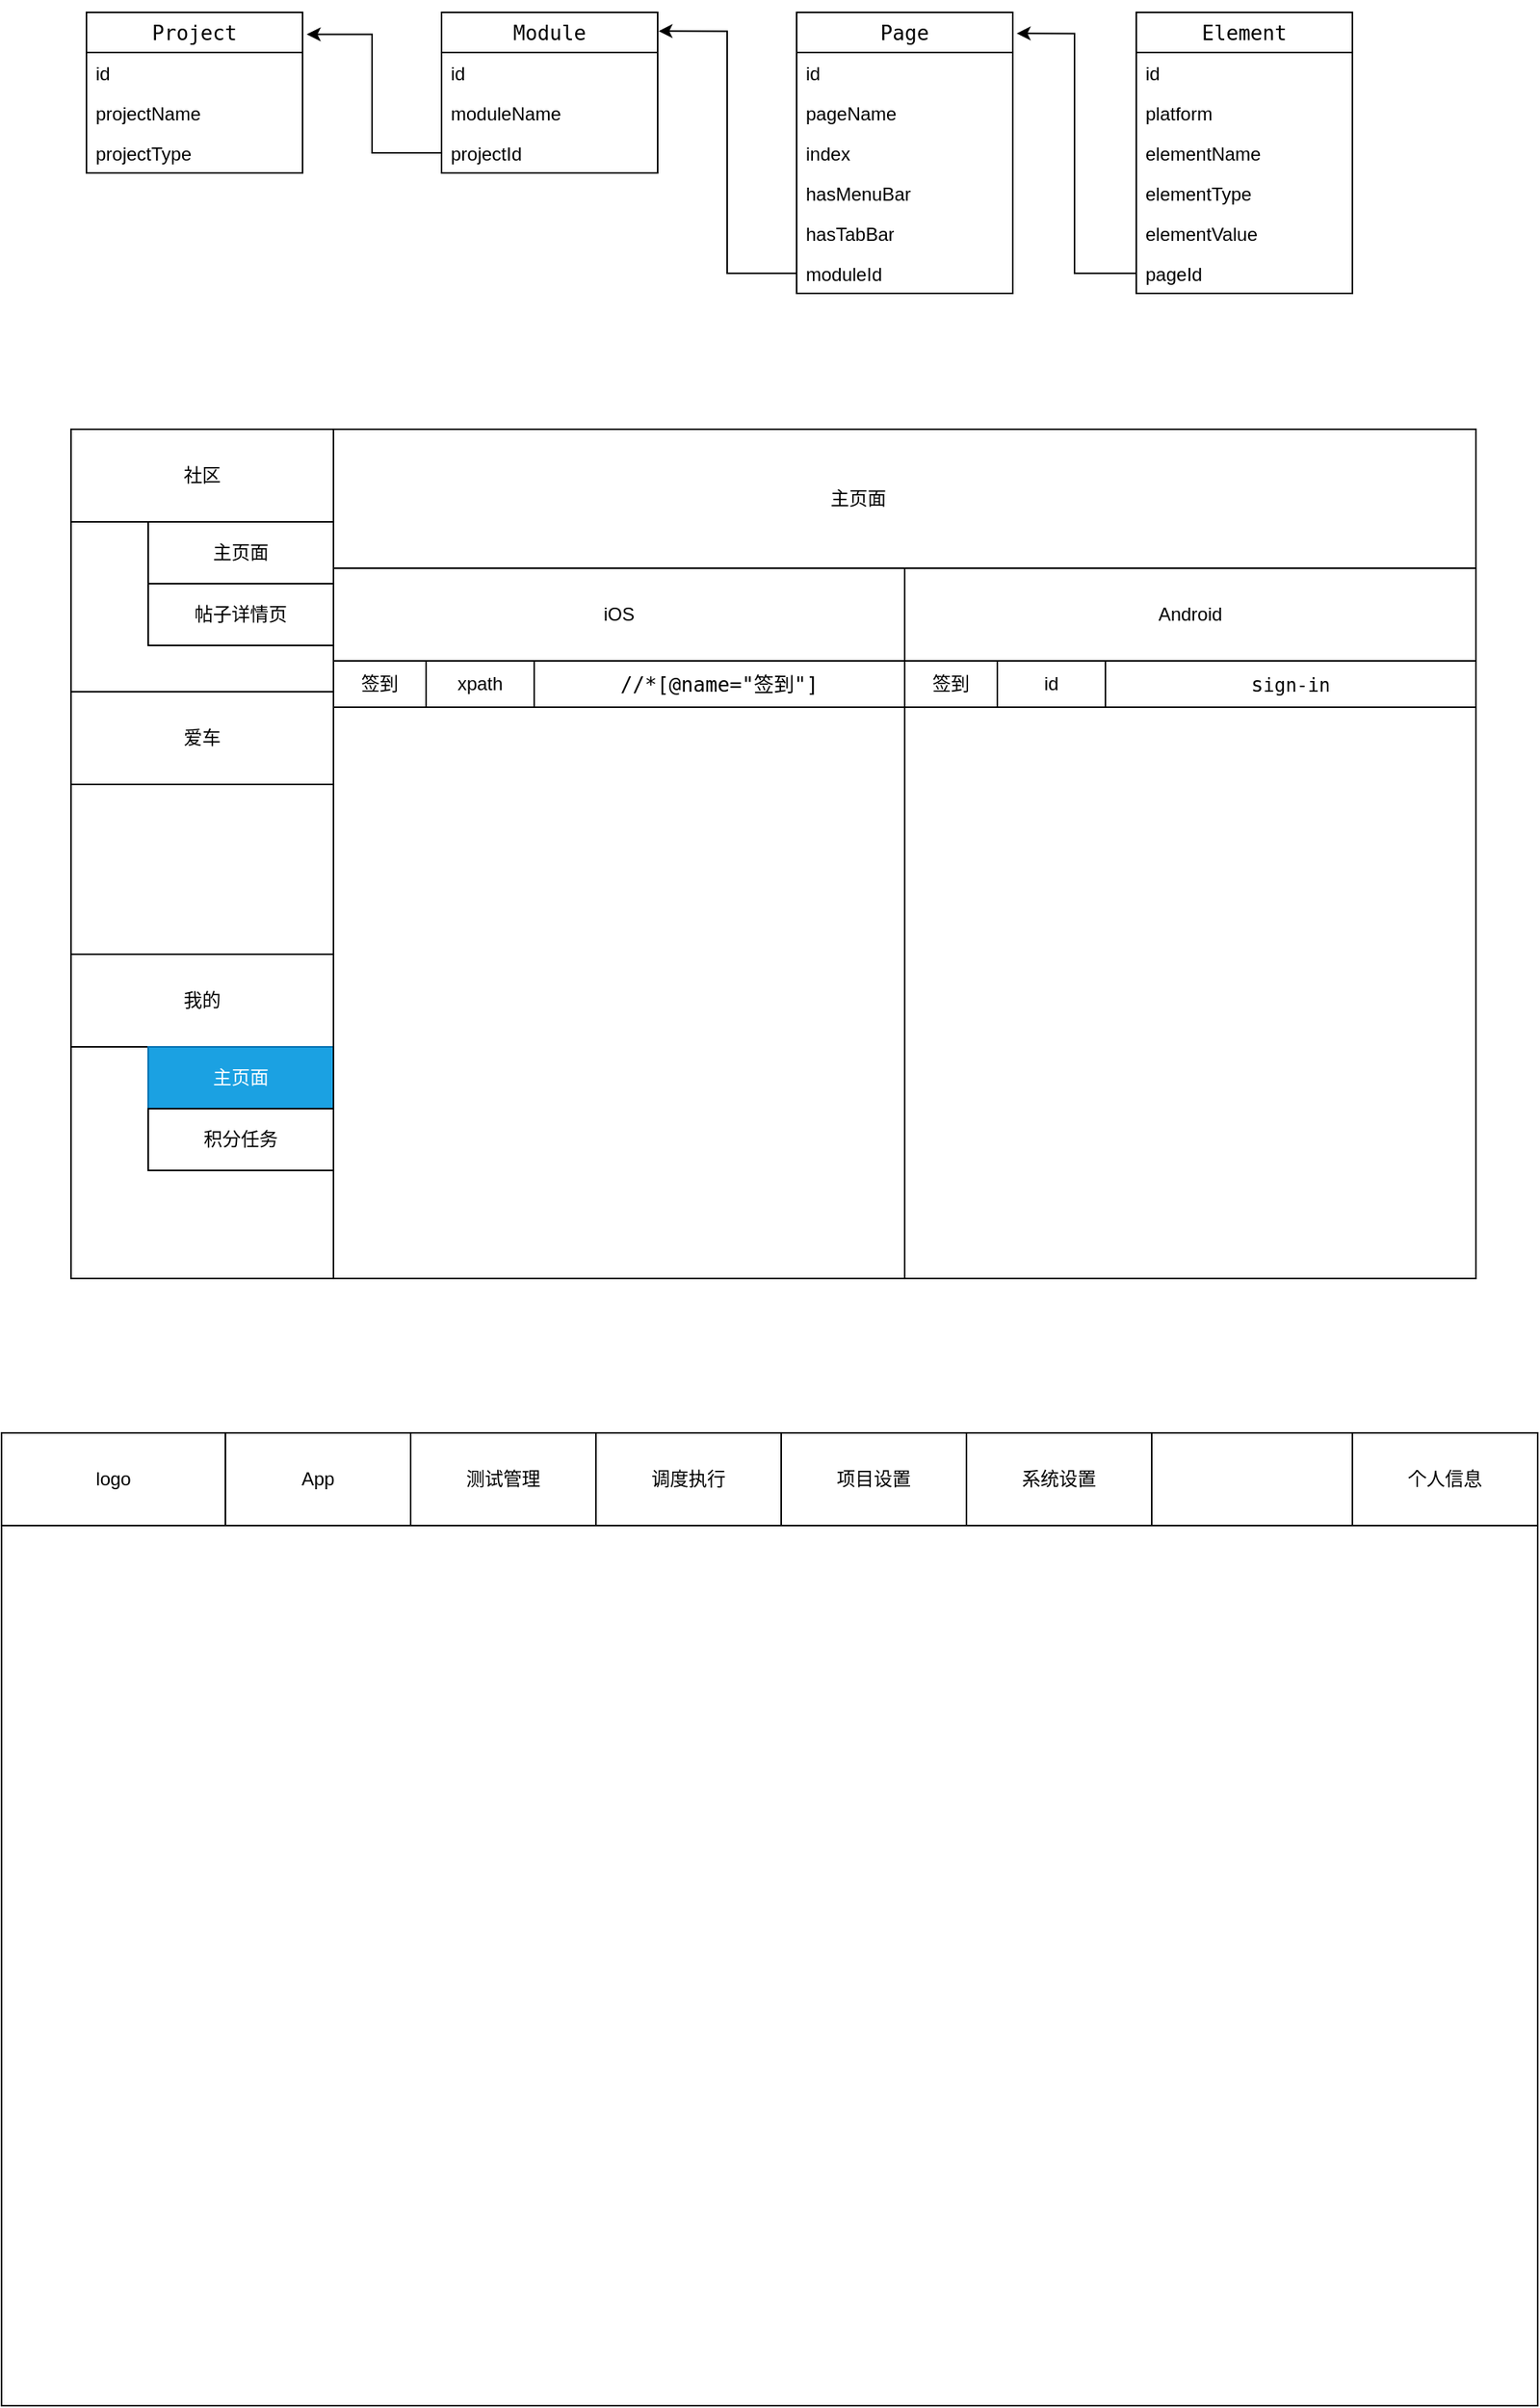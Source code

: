 <mxfile version="21.6.6" type="github">
  <diagram id="C5RBs43oDa-KdzZeNtuy" name="Page-1">
    <mxGraphModel dx="1565" dy="962" grid="1" gridSize="10" guides="1" tooltips="1" connect="1" arrows="1" fold="1" page="1" pageScale="1" pageWidth="1169" pageHeight="1654" math="0" shadow="0">
      <root>
        <mxCell id="WIyWlLk6GJQsqaUBKTNV-0" />
        <mxCell id="WIyWlLk6GJQsqaUBKTNV-1" parent="WIyWlLk6GJQsqaUBKTNV-0" />
        <mxCell id="_h58O08lL0XuL_4nm38L-42" value="&lt;div style=&quot;&quot;&gt;&lt;pre style=&quot;font-family: &amp;quot;JetBrains Mono&amp;quot;, monospace; font-size: 9.8pt;&quot;&gt;Project&lt;/pre&gt;&lt;/div&gt;" style="swimlane;fontStyle=0;childLayout=stackLayout;horizontal=1;startSize=26;fillColor=none;horizontalStack=0;resizeParent=1;resizeParentMax=0;resizeLast=0;collapsible=1;marginBottom=0;whiteSpace=wrap;html=1;" parent="WIyWlLk6GJQsqaUBKTNV-1" vertex="1">
          <mxGeometry x="110" y="40" width="140" height="104" as="geometry" />
        </mxCell>
        <mxCell id="_h58O08lL0XuL_4nm38L-43" value="id&lt;br&gt;" style="text;strokeColor=none;fillColor=none;align=left;verticalAlign=top;spacingLeft=4;spacingRight=4;overflow=hidden;rotatable=0;points=[[0,0.5],[1,0.5]];portConstraint=eastwest;whiteSpace=wrap;html=1;" parent="_h58O08lL0XuL_4nm38L-42" vertex="1">
          <mxGeometry y="26" width="140" height="26" as="geometry" />
        </mxCell>
        <mxCell id="_h58O08lL0XuL_4nm38L-44" value="projectName" style="text;strokeColor=none;fillColor=none;align=left;verticalAlign=top;spacingLeft=4;spacingRight=4;overflow=hidden;rotatable=0;points=[[0,0.5],[1,0.5]];portConstraint=eastwest;whiteSpace=wrap;html=1;" parent="_h58O08lL0XuL_4nm38L-42" vertex="1">
          <mxGeometry y="52" width="140" height="26" as="geometry" />
        </mxCell>
        <mxCell id="_h58O08lL0XuL_4nm38L-45" value="projectType" style="text;strokeColor=none;fillColor=none;align=left;verticalAlign=top;spacingLeft=4;spacingRight=4;overflow=hidden;rotatable=0;points=[[0,0.5],[1,0.5]];portConstraint=eastwest;whiteSpace=wrap;html=1;" parent="_h58O08lL0XuL_4nm38L-42" vertex="1">
          <mxGeometry y="78" width="140" height="26" as="geometry" />
        </mxCell>
        <mxCell id="_h58O08lL0XuL_4nm38L-46" value="&lt;div style=&quot;&quot;&gt;&lt;pre style=&quot;font-family: &amp;quot;JetBrains Mono&amp;quot;, monospace; font-size: 9.8pt;&quot;&gt;&lt;div style=&quot;&quot;&gt;&lt;pre style=&quot;font-family: &amp;quot;JetBrains Mono&amp;quot;, monospace; font-size: 9.8pt;&quot;&gt;Module&lt;/pre&gt;&lt;/div&gt;&lt;/pre&gt;&lt;/div&gt;" style="swimlane;fontStyle=0;childLayout=stackLayout;horizontal=1;startSize=26;fillColor=none;horizontalStack=0;resizeParent=1;resizeParentMax=0;resizeLast=0;collapsible=1;marginBottom=0;whiteSpace=wrap;html=1;" parent="WIyWlLk6GJQsqaUBKTNV-1" vertex="1">
          <mxGeometry x="340" y="40" width="140" height="104" as="geometry" />
        </mxCell>
        <mxCell id="_h58O08lL0XuL_4nm38L-47" value="id&lt;br&gt;" style="text;strokeColor=none;fillColor=none;align=left;verticalAlign=top;spacingLeft=4;spacingRight=4;overflow=hidden;rotatable=0;points=[[0,0.5],[1,0.5]];portConstraint=eastwest;whiteSpace=wrap;html=1;" parent="_h58O08lL0XuL_4nm38L-46" vertex="1">
          <mxGeometry y="26" width="140" height="26" as="geometry" />
        </mxCell>
        <mxCell id="_h58O08lL0XuL_4nm38L-48" value="moduleName" style="text;strokeColor=none;fillColor=none;align=left;verticalAlign=top;spacingLeft=4;spacingRight=4;overflow=hidden;rotatable=0;points=[[0,0.5],[1,0.5]];portConstraint=eastwest;whiteSpace=wrap;html=1;" parent="_h58O08lL0XuL_4nm38L-46" vertex="1">
          <mxGeometry y="52" width="140" height="26" as="geometry" />
        </mxCell>
        <mxCell id="_h58O08lL0XuL_4nm38L-49" value="projectId" style="text;strokeColor=none;fillColor=none;align=left;verticalAlign=top;spacingLeft=4;spacingRight=4;overflow=hidden;rotatable=0;points=[[0,0.5],[1,0.5]];portConstraint=eastwest;whiteSpace=wrap;html=1;" parent="_h58O08lL0XuL_4nm38L-46" vertex="1">
          <mxGeometry y="78" width="140" height="26" as="geometry" />
        </mxCell>
        <mxCell id="_h58O08lL0XuL_4nm38L-50" style="edgeStyle=orthogonalEdgeStyle;rounded=0;orthogonalLoop=1;jettySize=auto;html=1;entryX=1.019;entryY=0.137;entryDx=0;entryDy=0;entryPerimeter=0;" parent="WIyWlLk6GJQsqaUBKTNV-1" source="_h58O08lL0XuL_4nm38L-49" target="_h58O08lL0XuL_4nm38L-42" edge="1">
          <mxGeometry relative="1" as="geometry" />
        </mxCell>
        <mxCell id="_h58O08lL0XuL_4nm38L-51" value="&lt;div style=&quot;&quot;&gt;&lt;pre style=&quot;font-family: &amp;quot;JetBrains Mono&amp;quot;, monospace; font-size: 9.8pt;&quot;&gt;&lt;pre style=&quot;font-family: &amp;quot;JetBrains Mono&amp;quot;, monospace; font-size: 9.8pt;&quot;&gt;&lt;div style=&quot;&quot;&gt;&lt;pre style=&quot;font-family: &amp;quot;JetBrains Mono&amp;quot;, monospace; font-size: 9.8pt;&quot;&gt;Page&lt;/pre&gt;&lt;/div&gt;&lt;/pre&gt;&lt;/pre&gt;&lt;/div&gt;" style="swimlane;fontStyle=0;childLayout=stackLayout;horizontal=1;startSize=26;fillColor=none;horizontalStack=0;resizeParent=1;resizeParentMax=0;resizeLast=0;collapsible=1;marginBottom=0;whiteSpace=wrap;html=1;" parent="WIyWlLk6GJQsqaUBKTNV-1" vertex="1">
          <mxGeometry x="570" y="40" width="140" height="182" as="geometry">
            <mxRectangle x="640" y="60" width="70" height="60" as="alternateBounds" />
          </mxGeometry>
        </mxCell>
        <mxCell id="_h58O08lL0XuL_4nm38L-52" value="id&lt;br&gt;" style="text;strokeColor=none;fillColor=none;align=left;verticalAlign=top;spacingLeft=4;spacingRight=4;overflow=hidden;rotatable=0;points=[[0,0.5],[1,0.5]];portConstraint=eastwest;whiteSpace=wrap;html=1;" parent="_h58O08lL0XuL_4nm38L-51" vertex="1">
          <mxGeometry y="26" width="140" height="26" as="geometry" />
        </mxCell>
        <mxCell id="_h58O08lL0XuL_4nm38L-53" value="pageName" style="text;strokeColor=none;fillColor=none;align=left;verticalAlign=top;spacingLeft=4;spacingRight=4;overflow=hidden;rotatable=0;points=[[0,0.5],[1,0.5]];portConstraint=eastwest;whiteSpace=wrap;html=1;" parent="_h58O08lL0XuL_4nm38L-51" vertex="1">
          <mxGeometry y="52" width="140" height="26" as="geometry" />
        </mxCell>
        <mxCell id="_h58O08lL0XuL_4nm38L-63" value="index" style="text;strokeColor=none;fillColor=none;align=left;verticalAlign=top;spacingLeft=4;spacingRight=4;overflow=hidden;rotatable=0;points=[[0,0.5],[1,0.5]];portConstraint=eastwest;whiteSpace=wrap;html=1;" parent="_h58O08lL0XuL_4nm38L-51" vertex="1">
          <mxGeometry y="78" width="140" height="26" as="geometry" />
        </mxCell>
        <mxCell id="_h58O08lL0XuL_4nm38L-64" value="hasMenuBar" style="text;strokeColor=none;fillColor=none;align=left;verticalAlign=top;spacingLeft=4;spacingRight=4;overflow=hidden;rotatable=0;points=[[0,0.5],[1,0.5]];portConstraint=eastwest;whiteSpace=wrap;html=1;" parent="_h58O08lL0XuL_4nm38L-51" vertex="1">
          <mxGeometry y="104" width="140" height="26" as="geometry" />
        </mxCell>
        <mxCell id="_h58O08lL0XuL_4nm38L-65" value="hasTabBar" style="text;strokeColor=none;fillColor=none;align=left;verticalAlign=top;spacingLeft=4;spacingRight=4;overflow=hidden;rotatable=0;points=[[0,0.5],[1,0.5]];portConstraint=eastwest;whiteSpace=wrap;html=1;" parent="_h58O08lL0XuL_4nm38L-51" vertex="1">
          <mxGeometry y="130" width="140" height="26" as="geometry" />
        </mxCell>
        <mxCell id="_h58O08lL0XuL_4nm38L-54" value="moduleId" style="text;strokeColor=none;fillColor=none;align=left;verticalAlign=top;spacingLeft=4;spacingRight=4;overflow=hidden;rotatable=0;points=[[0,0.5],[1,0.5]];portConstraint=eastwest;whiteSpace=wrap;html=1;" parent="_h58O08lL0XuL_4nm38L-51" vertex="1">
          <mxGeometry y="156" width="140" height="26" as="geometry" />
        </mxCell>
        <mxCell id="_h58O08lL0XuL_4nm38L-55" style="edgeStyle=orthogonalEdgeStyle;rounded=0;orthogonalLoop=1;jettySize=auto;html=1;entryX=1.004;entryY=0.117;entryDx=0;entryDy=0;entryPerimeter=0;" parent="WIyWlLk6GJQsqaUBKTNV-1" source="_h58O08lL0XuL_4nm38L-54" target="_h58O08lL0XuL_4nm38L-46" edge="1">
          <mxGeometry relative="1" as="geometry">
            <mxPoint x="490" y="50" as="targetPoint" />
          </mxGeometry>
        </mxCell>
        <mxCell id="_h58O08lL0XuL_4nm38L-56" value="&lt;div style=&quot;&quot;&gt;&lt;pre style=&quot;font-family: &amp;quot;JetBrains Mono&amp;quot;, monospace; font-size: 9.8pt;&quot;&gt;&lt;pre style=&quot;font-family: &amp;quot;JetBrains Mono&amp;quot;, monospace; font-size: 9.8pt;&quot;&gt;&lt;pre style=&quot;font-family: &amp;quot;JetBrains Mono&amp;quot;, monospace; font-size: 9.8pt;&quot;&gt;&lt;div style=&quot;&quot;&gt;&lt;pre style=&quot;font-family: &amp;quot;JetBrains Mono&amp;quot;, monospace; font-size: 9.8pt;&quot;&gt;Element&lt;/pre&gt;&lt;/div&gt;&lt;/pre&gt;&lt;/pre&gt;&lt;/pre&gt;&lt;/div&gt;" style="swimlane;fontStyle=0;childLayout=stackLayout;horizontal=1;startSize=26;fillColor=none;horizontalStack=0;resizeParent=1;resizeParentMax=0;resizeLast=0;collapsible=1;marginBottom=0;whiteSpace=wrap;html=1;" parent="WIyWlLk6GJQsqaUBKTNV-1" vertex="1">
          <mxGeometry x="790" y="40" width="140" height="182" as="geometry">
            <mxRectangle x="640" y="60" width="70" height="60" as="alternateBounds" />
          </mxGeometry>
        </mxCell>
        <mxCell id="_h58O08lL0XuL_4nm38L-57" value="id&lt;br&gt;" style="text;strokeColor=none;fillColor=none;align=left;verticalAlign=top;spacingLeft=4;spacingRight=4;overflow=hidden;rotatable=0;points=[[0,0.5],[1,0.5]];portConstraint=eastwest;whiteSpace=wrap;html=1;" parent="_h58O08lL0XuL_4nm38L-56" vertex="1">
          <mxGeometry y="26" width="140" height="26" as="geometry" />
        </mxCell>
        <mxCell id="_h58O08lL0XuL_4nm38L-66" value="platform" style="text;strokeColor=none;fillColor=none;align=left;verticalAlign=top;spacingLeft=4;spacingRight=4;overflow=hidden;rotatable=0;points=[[0,0.5],[1,0.5]];portConstraint=eastwest;whiteSpace=wrap;html=1;" parent="_h58O08lL0XuL_4nm38L-56" vertex="1">
          <mxGeometry y="52" width="140" height="26" as="geometry" />
        </mxCell>
        <mxCell id="_h58O08lL0XuL_4nm38L-58" value="elementName" style="text;strokeColor=none;fillColor=none;align=left;verticalAlign=top;spacingLeft=4;spacingRight=4;overflow=hidden;rotatable=0;points=[[0,0.5],[1,0.5]];portConstraint=eastwest;whiteSpace=wrap;html=1;" parent="_h58O08lL0XuL_4nm38L-56" vertex="1">
          <mxGeometry y="78" width="140" height="26" as="geometry" />
        </mxCell>
        <mxCell id="_h58O08lL0XuL_4nm38L-59" value="elementType" style="text;strokeColor=none;fillColor=none;align=left;verticalAlign=top;spacingLeft=4;spacingRight=4;overflow=hidden;rotatable=0;points=[[0,0.5],[1,0.5]];portConstraint=eastwest;whiteSpace=wrap;html=1;" parent="_h58O08lL0XuL_4nm38L-56" vertex="1">
          <mxGeometry y="104" width="140" height="26" as="geometry" />
        </mxCell>
        <mxCell id="_h58O08lL0XuL_4nm38L-60" value="elementValue" style="text;strokeColor=none;fillColor=none;align=left;verticalAlign=top;spacingLeft=4;spacingRight=4;overflow=hidden;rotatable=0;points=[[0,0.5],[1,0.5]];portConstraint=eastwest;whiteSpace=wrap;html=1;" parent="_h58O08lL0XuL_4nm38L-56" vertex="1">
          <mxGeometry y="130" width="140" height="26" as="geometry" />
        </mxCell>
        <mxCell id="_h58O08lL0XuL_4nm38L-61" value="pageId" style="text;strokeColor=none;fillColor=none;align=left;verticalAlign=top;spacingLeft=4;spacingRight=4;overflow=hidden;rotatable=0;points=[[0,0.5],[1,0.5]];portConstraint=eastwest;whiteSpace=wrap;html=1;" parent="_h58O08lL0XuL_4nm38L-56" vertex="1">
          <mxGeometry y="156" width="140" height="26" as="geometry" />
        </mxCell>
        <mxCell id="_h58O08lL0XuL_4nm38L-68" value="" style="edgeStyle=orthogonalEdgeStyle;rounded=0;orthogonalLoop=1;jettySize=auto;html=1;entryX=1.018;entryY=0.075;entryDx=0;entryDy=0;entryPerimeter=0;" parent="WIyWlLk6GJQsqaUBKTNV-1" source="_h58O08lL0XuL_4nm38L-61" target="_h58O08lL0XuL_4nm38L-51" edge="1">
          <mxGeometry relative="1" as="geometry" />
        </mxCell>
        <mxCell id="_h58O08lL0XuL_4nm38L-69" value="" style="rounded=0;whiteSpace=wrap;html=1;" parent="WIyWlLk6GJQsqaUBKTNV-1" vertex="1">
          <mxGeometry x="100" y="310" width="910" height="550" as="geometry" />
        </mxCell>
        <mxCell id="_h58O08lL0XuL_4nm38L-70" value="" style="rounded=0;whiteSpace=wrap;html=1;" parent="WIyWlLk6GJQsqaUBKTNV-1" vertex="1">
          <mxGeometry x="100" y="310" width="170" height="550" as="geometry" />
        </mxCell>
        <mxCell id="_h58O08lL0XuL_4nm38L-71" value="" style="rounded=0;whiteSpace=wrap;html=1;" parent="WIyWlLk6GJQsqaUBKTNV-1" vertex="1">
          <mxGeometry x="270" y="400" width="740" height="460" as="geometry" />
        </mxCell>
        <mxCell id="_h58O08lL0XuL_4nm38L-72" value="主页面" style="text;html=1;strokeColor=none;fillColor=none;align=center;verticalAlign=middle;whiteSpace=wrap;rounded=0;" parent="WIyWlLk6GJQsqaUBKTNV-1" vertex="1">
          <mxGeometry x="580" y="340" width="60" height="30" as="geometry" />
        </mxCell>
        <mxCell id="_h58O08lL0XuL_4nm38L-73" value="社区&lt;br&gt;" style="rounded=0;whiteSpace=wrap;html=1;" parent="WIyWlLk6GJQsqaUBKTNV-1" vertex="1">
          <mxGeometry x="100" y="310" width="170" height="60" as="geometry" />
        </mxCell>
        <mxCell id="_h58O08lL0XuL_4nm38L-74" value="爱车" style="rounded=0;whiteSpace=wrap;html=1;" parent="WIyWlLk6GJQsqaUBKTNV-1" vertex="1">
          <mxGeometry x="100" y="480" width="170" height="60" as="geometry" />
        </mxCell>
        <mxCell id="_h58O08lL0XuL_4nm38L-75" value="我的" style="rounded=0;whiteSpace=wrap;html=1;" parent="WIyWlLk6GJQsqaUBKTNV-1" vertex="1">
          <mxGeometry x="100" y="650" width="170" height="60" as="geometry" />
        </mxCell>
        <mxCell id="_h58O08lL0XuL_4nm38L-76" value="主页面" style="rounded=0;whiteSpace=wrap;html=1;" parent="WIyWlLk6GJQsqaUBKTNV-1" vertex="1">
          <mxGeometry x="150" y="370" width="120" height="40" as="geometry" />
        </mxCell>
        <mxCell id="_h58O08lL0XuL_4nm38L-77" value="帖子详情页" style="rounded=0;whiteSpace=wrap;html=1;" parent="WIyWlLk6GJQsqaUBKTNV-1" vertex="1">
          <mxGeometry x="150" y="410" width="120" height="40" as="geometry" />
        </mxCell>
        <mxCell id="_h58O08lL0XuL_4nm38L-78" value="主页面" style="rounded=0;whiteSpace=wrap;html=1;fillColor=#1ba1e2;fontColor=#ffffff;strokeColor=#006EAF;" parent="WIyWlLk6GJQsqaUBKTNV-1" vertex="1">
          <mxGeometry x="150" y="710" width="120" height="40" as="geometry" />
        </mxCell>
        <mxCell id="_h58O08lL0XuL_4nm38L-79" value="积分任务" style="rounded=0;whiteSpace=wrap;html=1;" parent="WIyWlLk6GJQsqaUBKTNV-1" vertex="1">
          <mxGeometry x="150" y="750" width="120" height="40" as="geometry" />
        </mxCell>
        <mxCell id="_h58O08lL0XuL_4nm38L-80" value="" style="rounded=0;whiteSpace=wrap;html=1;" parent="WIyWlLk6GJQsqaUBKTNV-1" vertex="1">
          <mxGeometry x="270" y="400" width="370" height="460" as="geometry" />
        </mxCell>
        <mxCell id="_h58O08lL0XuL_4nm38L-82" value="" style="rounded=0;whiteSpace=wrap;html=1;" parent="WIyWlLk6GJQsqaUBKTNV-1" vertex="1">
          <mxGeometry x="640" y="460" width="370" height="400" as="geometry" />
        </mxCell>
        <mxCell id="_h58O08lL0XuL_4nm38L-83" value="iOS" style="text;html=1;strokeColor=none;fillColor=none;align=center;verticalAlign=middle;whiteSpace=wrap;rounded=0;" parent="WIyWlLk6GJQsqaUBKTNV-1" vertex="1">
          <mxGeometry x="425" y="415" width="60" height="30" as="geometry" />
        </mxCell>
        <mxCell id="_h58O08lL0XuL_4nm38L-84" value="Android" style="text;html=1;strokeColor=none;fillColor=none;align=center;verticalAlign=middle;whiteSpace=wrap;rounded=0;" parent="WIyWlLk6GJQsqaUBKTNV-1" vertex="1">
          <mxGeometry x="795" y="415" width="60" height="30" as="geometry" />
        </mxCell>
        <mxCell id="_h58O08lL0XuL_4nm38L-85" value="签到" style="rounded=0;whiteSpace=wrap;html=1;" parent="WIyWlLk6GJQsqaUBKTNV-1" vertex="1">
          <mxGeometry x="270" y="460" width="60" height="30" as="geometry" />
        </mxCell>
        <mxCell id="_h58O08lL0XuL_4nm38L-86" value="&lt;div style=&quot;&quot;&gt;&lt;pre style=&quot;font-size: 9.8pt;&quot;&gt;&lt;font style=&quot;&quot; face=&quot;JetBrains Mono, monospace&quot;&gt;//*[@name=&lt;/font&gt;&lt;span style=&quot;font-family: &amp;quot;JetBrains Mono&amp;quot;, monospace;&quot;&gt;&quot;&lt;/span&gt;&lt;font style=&quot;&quot; face=&quot;Menlo-Regular, monospace&quot;&gt;签到&lt;/font&gt;&lt;span style=&quot;font-family: &amp;quot;JetBrains Mono&amp;quot;, monospace;&quot;&gt;&quot;&lt;/span&gt;&lt;span style=&quot;font-family: &amp;quot;JetBrains Mono&amp;quot;, monospace;&quot;&gt;]&lt;/span&gt;&lt;/pre&gt;&lt;/div&gt;" style="rounded=0;whiteSpace=wrap;html=1;" parent="WIyWlLk6GJQsqaUBKTNV-1" vertex="1">
          <mxGeometry x="400" y="460" width="240" height="30" as="geometry" />
        </mxCell>
        <mxCell id="_h58O08lL0XuL_4nm38L-88" value="xpath" style="rounded=0;whiteSpace=wrap;html=1;" parent="WIyWlLk6GJQsqaUBKTNV-1" vertex="1">
          <mxGeometry x="330" y="460" width="70" height="30" as="geometry" />
        </mxCell>
        <mxCell id="_h58O08lL0XuL_4nm38L-89" value="签到" style="rounded=0;whiteSpace=wrap;html=1;" parent="WIyWlLk6GJQsqaUBKTNV-1" vertex="1">
          <mxGeometry x="640" y="460" width="60" height="30" as="geometry" />
        </mxCell>
        <mxCell id="_h58O08lL0XuL_4nm38L-90" value="&lt;div style=&quot;&quot;&gt;&lt;pre style=&quot;&quot;&gt;&lt;font style=&quot;font-size: 9.8pt;&quot; face=&quot;JetBrains Mono, monospace&quot;&gt;s&lt;/font&gt;&lt;font style=&quot;&quot; face=&quot;JetBrains Mono, monospace&quot;&gt;ign-in&lt;/font&gt;&lt;/pre&gt;&lt;/div&gt;" style="rounded=0;whiteSpace=wrap;html=1;" parent="WIyWlLk6GJQsqaUBKTNV-1" vertex="1">
          <mxGeometry x="770" y="460" width="240" height="30" as="geometry" />
        </mxCell>
        <mxCell id="_h58O08lL0XuL_4nm38L-91" value="id" style="rounded=0;whiteSpace=wrap;html=1;" parent="WIyWlLk6GJQsqaUBKTNV-1" vertex="1">
          <mxGeometry x="700" y="460" width="70" height="30" as="geometry" />
        </mxCell>
        <mxCell id="raLW1N3kvsq4yjCMHD2_-0" value="" style="rounded=0;whiteSpace=wrap;html=1;" vertex="1" parent="WIyWlLk6GJQsqaUBKTNV-1">
          <mxGeometry x="55" y="960" width="995" height="630" as="geometry" />
        </mxCell>
        <mxCell id="raLW1N3kvsq4yjCMHD2_-1" value="" style="rounded=0;whiteSpace=wrap;html=1;" vertex="1" parent="WIyWlLk6GJQsqaUBKTNV-1">
          <mxGeometry x="200" y="960" width="850" height="60" as="geometry" />
        </mxCell>
        <mxCell id="raLW1N3kvsq4yjCMHD2_-2" value="logo" style="rounded=0;whiteSpace=wrap;html=1;" vertex="1" parent="WIyWlLk6GJQsqaUBKTNV-1">
          <mxGeometry x="55" y="960" width="145" height="60" as="geometry" />
        </mxCell>
        <mxCell id="raLW1N3kvsq4yjCMHD2_-3" value="App" style="rounded=0;whiteSpace=wrap;html=1;" vertex="1" parent="WIyWlLk6GJQsqaUBKTNV-1">
          <mxGeometry x="200" y="960" width="120" height="60" as="geometry" />
        </mxCell>
        <mxCell id="raLW1N3kvsq4yjCMHD2_-4" value="测试管理" style="rounded=0;whiteSpace=wrap;html=1;" vertex="1" parent="WIyWlLk6GJQsqaUBKTNV-1">
          <mxGeometry x="320" y="960" width="120" height="60" as="geometry" />
        </mxCell>
        <mxCell id="raLW1N3kvsq4yjCMHD2_-5" value="调度执行" style="rounded=0;whiteSpace=wrap;html=1;" vertex="1" parent="WIyWlLk6GJQsqaUBKTNV-1">
          <mxGeometry x="440" y="960" width="120" height="60" as="geometry" />
        </mxCell>
        <mxCell id="raLW1N3kvsq4yjCMHD2_-6" value="项目设置" style="rounded=0;whiteSpace=wrap;html=1;" vertex="1" parent="WIyWlLk6GJQsqaUBKTNV-1">
          <mxGeometry x="560" y="960" width="120" height="60" as="geometry" />
        </mxCell>
        <mxCell id="raLW1N3kvsq4yjCMHD2_-7" value="个人信息" style="rounded=0;whiteSpace=wrap;html=1;" vertex="1" parent="WIyWlLk6GJQsqaUBKTNV-1">
          <mxGeometry x="930" y="960" width="120" height="60" as="geometry" />
        </mxCell>
        <mxCell id="raLW1N3kvsq4yjCMHD2_-8" value="系统设置" style="rounded=0;whiteSpace=wrap;html=1;" vertex="1" parent="WIyWlLk6GJQsqaUBKTNV-1">
          <mxGeometry x="680" y="960" width="120" height="60" as="geometry" />
        </mxCell>
      </root>
    </mxGraphModel>
  </diagram>
</mxfile>
